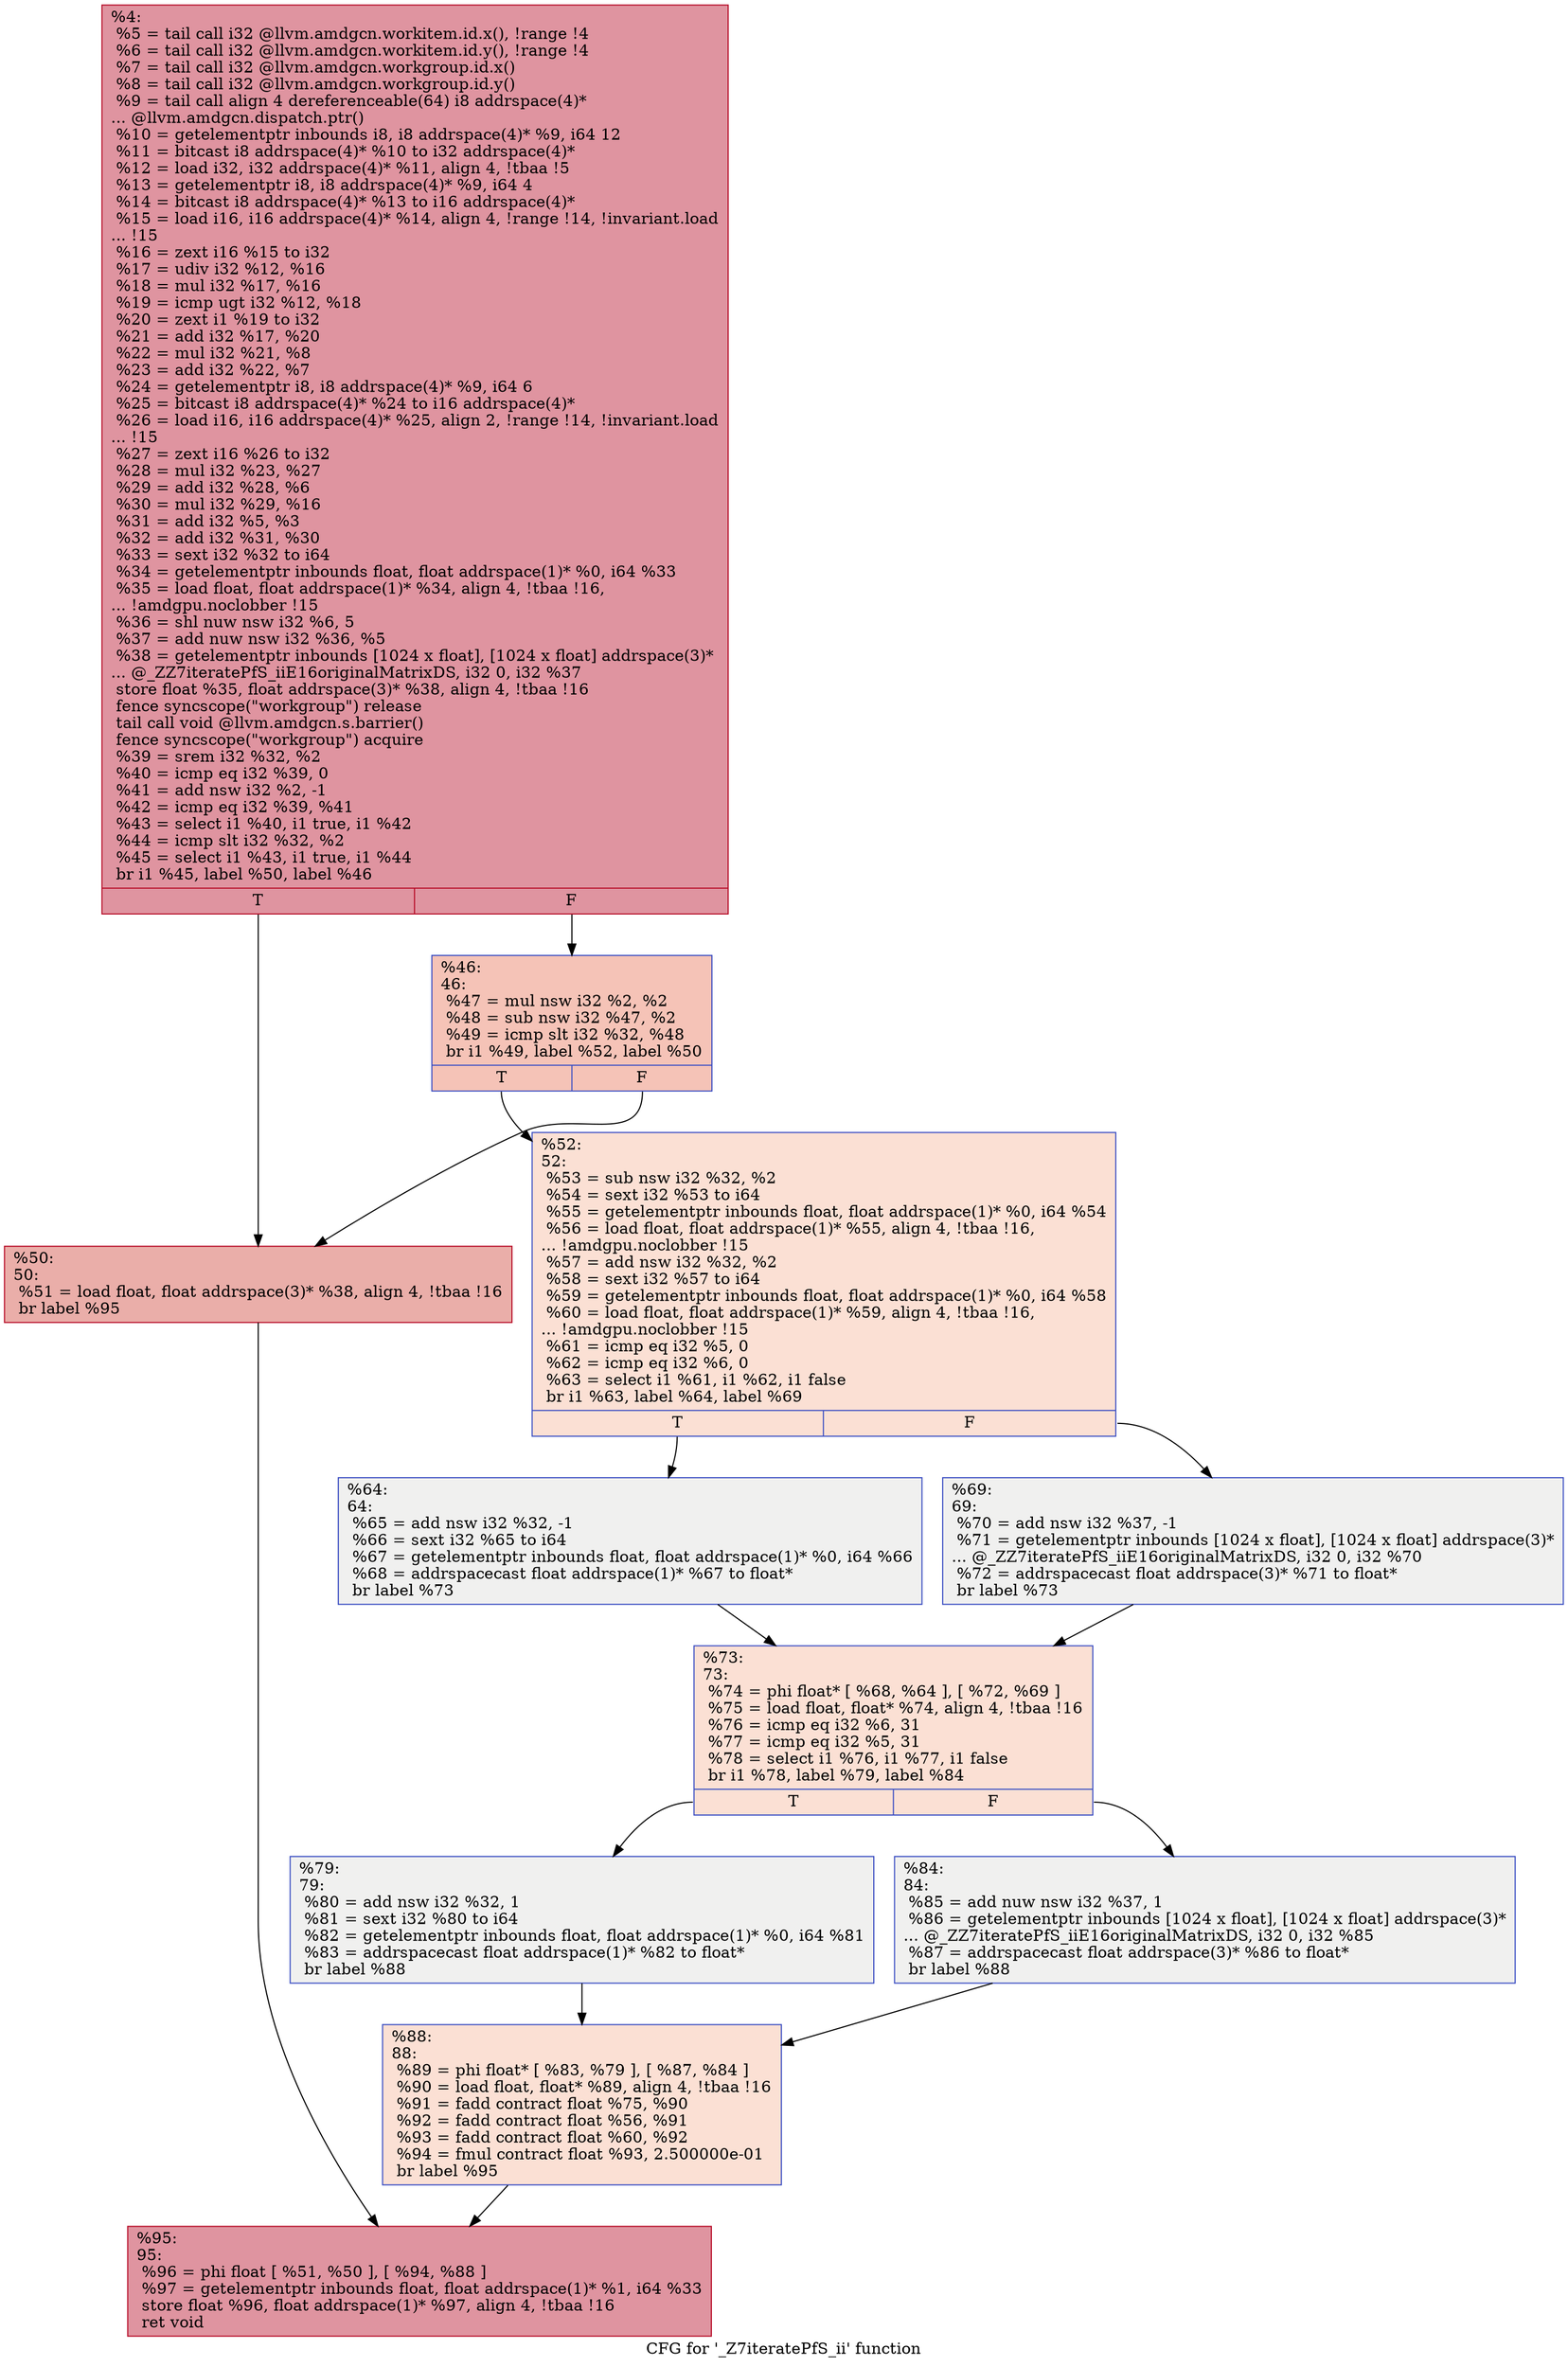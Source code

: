 digraph "CFG for '_Z7iteratePfS_ii' function" {
	label="CFG for '_Z7iteratePfS_ii' function";

	Node0x4cdaee0 [shape=record,color="#b70d28ff", style=filled, fillcolor="#b70d2870",label="{%4:\l  %5 = tail call i32 @llvm.amdgcn.workitem.id.x(), !range !4\l  %6 = tail call i32 @llvm.amdgcn.workitem.id.y(), !range !4\l  %7 = tail call i32 @llvm.amdgcn.workgroup.id.x()\l  %8 = tail call i32 @llvm.amdgcn.workgroup.id.y()\l  %9 = tail call align 4 dereferenceable(64) i8 addrspace(4)*\l... @llvm.amdgcn.dispatch.ptr()\l  %10 = getelementptr inbounds i8, i8 addrspace(4)* %9, i64 12\l  %11 = bitcast i8 addrspace(4)* %10 to i32 addrspace(4)*\l  %12 = load i32, i32 addrspace(4)* %11, align 4, !tbaa !5\l  %13 = getelementptr i8, i8 addrspace(4)* %9, i64 4\l  %14 = bitcast i8 addrspace(4)* %13 to i16 addrspace(4)*\l  %15 = load i16, i16 addrspace(4)* %14, align 4, !range !14, !invariant.load\l... !15\l  %16 = zext i16 %15 to i32\l  %17 = udiv i32 %12, %16\l  %18 = mul i32 %17, %16\l  %19 = icmp ugt i32 %12, %18\l  %20 = zext i1 %19 to i32\l  %21 = add i32 %17, %20\l  %22 = mul i32 %21, %8\l  %23 = add i32 %22, %7\l  %24 = getelementptr i8, i8 addrspace(4)* %9, i64 6\l  %25 = bitcast i8 addrspace(4)* %24 to i16 addrspace(4)*\l  %26 = load i16, i16 addrspace(4)* %25, align 2, !range !14, !invariant.load\l... !15\l  %27 = zext i16 %26 to i32\l  %28 = mul i32 %23, %27\l  %29 = add i32 %28, %6\l  %30 = mul i32 %29, %16\l  %31 = add i32 %5, %3\l  %32 = add i32 %31, %30\l  %33 = sext i32 %32 to i64\l  %34 = getelementptr inbounds float, float addrspace(1)* %0, i64 %33\l  %35 = load float, float addrspace(1)* %34, align 4, !tbaa !16,\l... !amdgpu.noclobber !15\l  %36 = shl nuw nsw i32 %6, 5\l  %37 = add nuw nsw i32 %36, %5\l  %38 = getelementptr inbounds [1024 x float], [1024 x float] addrspace(3)*\l... @_ZZ7iteratePfS_iiE16originalMatrixDS, i32 0, i32 %37\l  store float %35, float addrspace(3)* %38, align 4, !tbaa !16\l  fence syncscope(\"workgroup\") release\l  tail call void @llvm.amdgcn.s.barrier()\l  fence syncscope(\"workgroup\") acquire\l  %39 = srem i32 %32, %2\l  %40 = icmp eq i32 %39, 0\l  %41 = add nsw i32 %2, -1\l  %42 = icmp eq i32 %39, %41\l  %43 = select i1 %40, i1 true, i1 %42\l  %44 = icmp slt i32 %32, %2\l  %45 = select i1 %43, i1 true, i1 %44\l  br i1 %45, label %50, label %46\l|{<s0>T|<s1>F}}"];
	Node0x4cdaee0:s0 -> Node0x4ce0370;
	Node0x4cdaee0:s1 -> Node0x4ce0400;
	Node0x4ce0400 [shape=record,color="#3d50c3ff", style=filled, fillcolor="#e8765c70",label="{%46:\l46:                                               \l  %47 = mul nsw i32 %2, %2\l  %48 = sub nsw i32 %47, %2\l  %49 = icmp slt i32 %32, %48\l  br i1 %49, label %52, label %50\l|{<s0>T|<s1>F}}"];
	Node0x4ce0400:s0 -> Node0x4ce06f0;
	Node0x4ce0400:s1 -> Node0x4ce0370;
	Node0x4ce0370 [shape=record,color="#b70d28ff", style=filled, fillcolor="#d0473d70",label="{%50:\l50:                                               \l  %51 = load float, float addrspace(3)* %38, align 4, !tbaa !16\l  br label %95\l}"];
	Node0x4ce0370 -> Node0x4ce0890;
	Node0x4ce06f0 [shape=record,color="#3d50c3ff", style=filled, fillcolor="#f7b99e70",label="{%52:\l52:                                               \l  %53 = sub nsw i32 %32, %2\l  %54 = sext i32 %53 to i64\l  %55 = getelementptr inbounds float, float addrspace(1)* %0, i64 %54\l  %56 = load float, float addrspace(1)* %55, align 4, !tbaa !16,\l... !amdgpu.noclobber !15\l  %57 = add nsw i32 %32, %2\l  %58 = sext i32 %57 to i64\l  %59 = getelementptr inbounds float, float addrspace(1)* %0, i64 %58\l  %60 = load float, float addrspace(1)* %59, align 4, !tbaa !16,\l... !amdgpu.noclobber !15\l  %61 = icmp eq i32 %5, 0\l  %62 = icmp eq i32 %6, 0\l  %63 = select i1 %61, i1 %62, i1 false\l  br i1 %63, label %64, label %69\l|{<s0>T|<s1>F}}"];
	Node0x4ce06f0:s0 -> Node0x4ce0fc0;
	Node0x4ce06f0:s1 -> Node0x4ce1050;
	Node0x4ce0fc0 [shape=record,color="#3d50c3ff", style=filled, fillcolor="#dedcdb70",label="{%64:\l64:                                               \l  %65 = add nsw i32 %32, -1\l  %66 = sext i32 %65 to i64\l  %67 = getelementptr inbounds float, float addrspace(1)* %0, i64 %66\l  %68 = addrspacecast float addrspace(1)* %67 to float*\l  br label %73\l}"];
	Node0x4ce0fc0 -> Node0x4ce15a0;
	Node0x4ce1050 [shape=record,color="#3d50c3ff", style=filled, fillcolor="#dedcdb70",label="{%69:\l69:                                               \l  %70 = add nsw i32 %37, -1\l  %71 = getelementptr inbounds [1024 x float], [1024 x float] addrspace(3)*\l... @_ZZ7iteratePfS_iiE16originalMatrixDS, i32 0, i32 %70\l  %72 = addrspacecast float addrspace(3)* %71 to float*\l  br label %73\l}"];
	Node0x4ce1050 -> Node0x4ce15a0;
	Node0x4ce15a0 [shape=record,color="#3d50c3ff", style=filled, fillcolor="#f7b99e70",label="{%73:\l73:                                               \l  %74 = phi float* [ %68, %64 ], [ %72, %69 ]\l  %75 = load float, float* %74, align 4, !tbaa !16\l  %76 = icmp eq i32 %6, 31\l  %77 = icmp eq i32 %5, 31\l  %78 = select i1 %76, i1 %77, i1 false\l  br i1 %78, label %79, label %84\l|{<s0>T|<s1>F}}"];
	Node0x4ce15a0:s0 -> Node0x4ce1bd0;
	Node0x4ce15a0:s1 -> Node0x4ce1c20;
	Node0x4ce1bd0 [shape=record,color="#3d50c3ff", style=filled, fillcolor="#dedcdb70",label="{%79:\l79:                                               \l  %80 = add nsw i32 %32, 1\l  %81 = sext i32 %80 to i64\l  %82 = getelementptr inbounds float, float addrspace(1)* %0, i64 %81\l  %83 = addrspacecast float addrspace(1)* %82 to float*\l  br label %88\l}"];
	Node0x4ce1bd0 -> Node0x4ce1f60;
	Node0x4ce1c20 [shape=record,color="#3d50c3ff", style=filled, fillcolor="#dedcdb70",label="{%84:\l84:                                               \l  %85 = add nuw nsw i32 %37, 1\l  %86 = getelementptr inbounds [1024 x float], [1024 x float] addrspace(3)*\l... @_ZZ7iteratePfS_iiE16originalMatrixDS, i32 0, i32 %85\l  %87 = addrspacecast float addrspace(3)* %86 to float*\l  br label %88\l}"];
	Node0x4ce1c20 -> Node0x4ce1f60;
	Node0x4ce1f60 [shape=record,color="#3d50c3ff", style=filled, fillcolor="#f7b99e70",label="{%88:\l88:                                               \l  %89 = phi float* [ %83, %79 ], [ %87, %84 ]\l  %90 = load float, float* %89, align 4, !tbaa !16\l  %91 = fadd contract float %75, %90\l  %92 = fadd contract float %56, %91\l  %93 = fadd contract float %60, %92\l  %94 = fmul contract float %93, 2.500000e-01\l  br label %95\l}"];
	Node0x4ce1f60 -> Node0x4ce0890;
	Node0x4ce0890 [shape=record,color="#b70d28ff", style=filled, fillcolor="#b70d2870",label="{%95:\l95:                                               \l  %96 = phi float [ %51, %50 ], [ %94, %88 ]\l  %97 = getelementptr inbounds float, float addrspace(1)* %1, i64 %33\l  store float %96, float addrspace(1)* %97, align 4, !tbaa !16\l  ret void\l}"];
}
